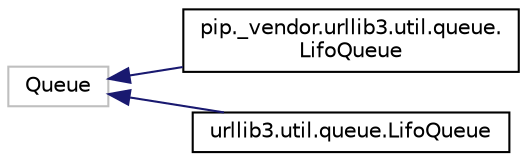 digraph "Graphical Class Hierarchy"
{
 // LATEX_PDF_SIZE
  edge [fontname="Helvetica",fontsize="10",labelfontname="Helvetica",labelfontsize="10"];
  node [fontname="Helvetica",fontsize="10",shape=record];
  rankdir="LR";
  Node3656 [label="Queue",height=0.2,width=0.4,color="grey75", fillcolor="white", style="filled",tooltip=" "];
  Node3656 -> Node0 [dir="back",color="midnightblue",fontsize="10",style="solid",fontname="Helvetica"];
  Node0 [label="pip._vendor.urllib3.util.queue.\lLifoQueue",height=0.2,width=0.4,color="black", fillcolor="white", style="filled",URL="$classpip_1_1__vendor_1_1urllib3_1_1util_1_1queue_1_1LifoQueue.html",tooltip=" "];
  Node3656 -> Node3658 [dir="back",color="midnightblue",fontsize="10",style="solid",fontname="Helvetica"];
  Node3658 [label="urllib3.util.queue.LifoQueue",height=0.2,width=0.4,color="black", fillcolor="white", style="filled",URL="$classurllib3_1_1util_1_1queue_1_1LifoQueue.html",tooltip=" "];
}
